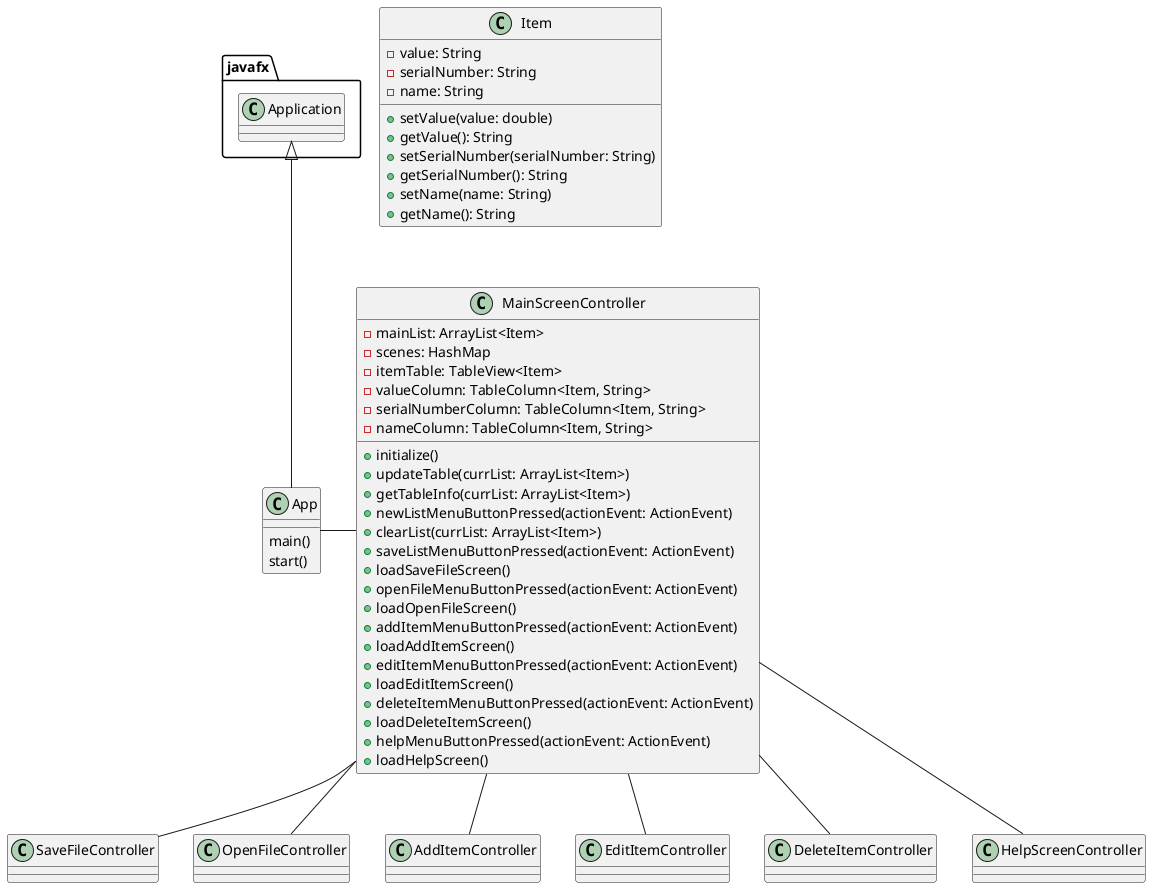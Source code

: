 @startuml

class App{
    main()
    start()
}

class Item{
    - value: String
    - serialNumber: String
    - name: String

    + setValue(value: double)
    + getValue(): String
    + setSerialNumber(serialNumber: String)
    + getSerialNumber(): String
    + setName(name: String)
    + getName(): String
}

class MainScreenController{
    - mainList: ArrayList<Item>
    - scenes: HashMap
    - itemTable: TableView<Item>
    - valueColumn: TableColumn<Item, String>
    - serialNumberColumn: TableColumn<Item, String>
    - nameColumn: TableColumn<Item, String>

    + initialize()
    + updateTable(currList: ArrayList<Item>)
    + getTableInfo(currList: ArrayList<Item>)
    + newListMenuButtonPressed(actionEvent: ActionEvent)
    + clearList(currList: ArrayList<Item>)
    + saveListMenuButtonPressed(actionEvent: ActionEvent)
    + loadSaveFileScreen()
    + openFileMenuButtonPressed(actionEvent: ActionEvent)
    + loadOpenFileScreen()
    + addItemMenuButtonPressed(actionEvent: ActionEvent)
    + loadAddItemScreen()
    + editItemMenuButtonPressed(actionEvent: ActionEvent)
    + loadEditItemScreen()
    + deleteItemMenuButtonPressed(actionEvent: ActionEvent)
    + loadDeleteItemScreen()
    + helpMenuButtonPressed(actionEvent: ActionEvent)
    + loadHelpScreen()
}

class SaveFileController{}
class OpenFileController{}
class AddItemController{}
class EditItemController{}
class DeleteItemController{}
class HelpScreenController{}

javafx.Application <|-- App

App - MainScreenController
MainScreenController -- SaveFileController
MainScreenController -- OpenFileController
MainScreenController -- AddItemController
MainScreenController -- EditItemController
MainScreenController -- DeleteItemController
MainScreenController -- HelpScreenController
@enduml